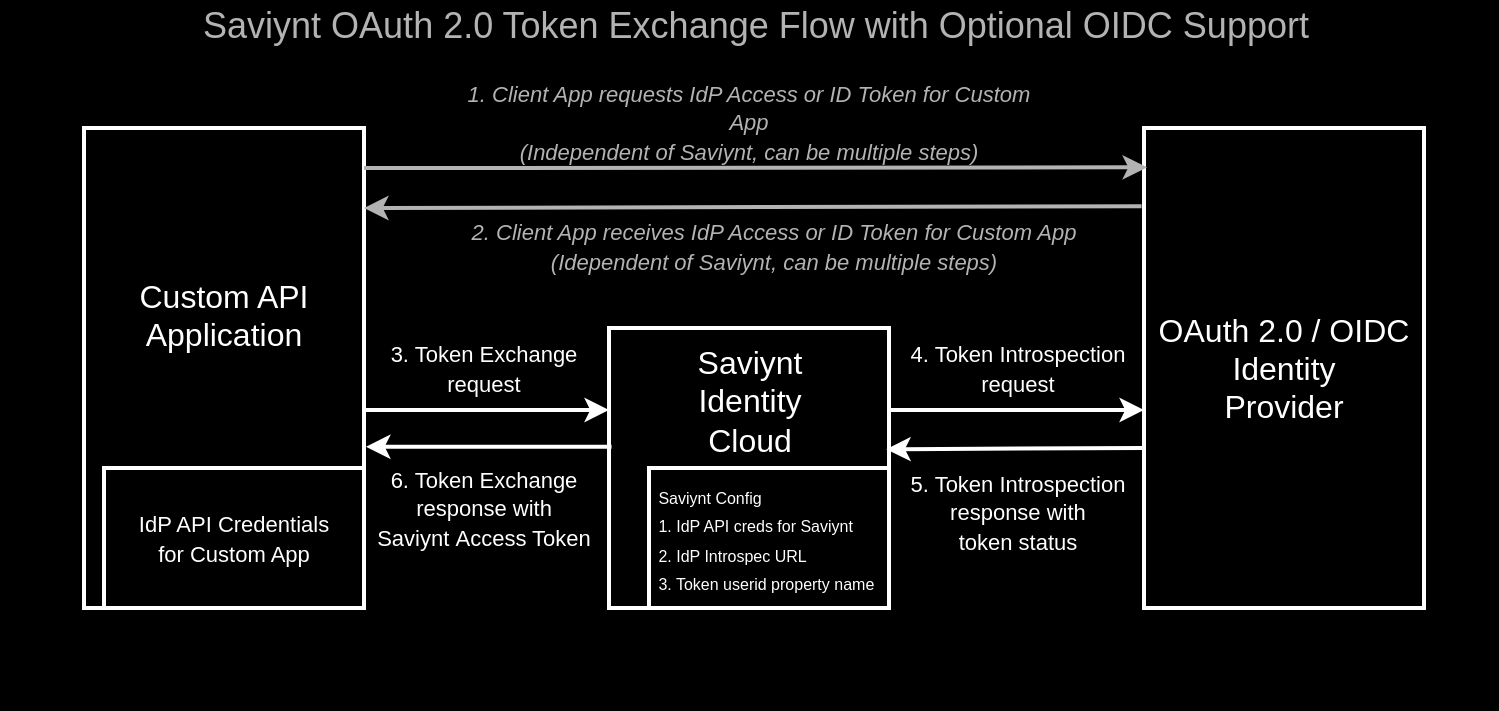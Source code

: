 <mxfile version="25.0.3">
  <diagram name="Page-1" id="RyRk6P8K1K8R1_MZVieJ">
    <mxGraphModel grid="0" page="1" gridSize="10" guides="1" tooltips="1" connect="1" arrows="1" fold="1" pageScale="1" pageWidth="850" pageHeight="1100" background="#000000" math="0" shadow="0">
      <root>
        <mxCell id="0" />
        <mxCell id="1" parent="0" />
        <mxCell id="0aQzvEzoCHNE4vV6AZ6n-25" value="" style="rounded=0;whiteSpace=wrap;html=1;fillColor=#000000;" vertex="1" parent="1">
          <mxGeometry x="69" y="158" width="747" height="332" as="geometry" />
        </mxCell>
        <mxCell id="0aQzvEzoCHNE4vV6AZ6n-2" value="&lt;font style=&quot;font-size: 16px;&quot; color=&quot;#ffffff&quot;&gt;Saviynt&lt;/font&gt;&lt;div&gt;&lt;font style=&quot;font-size: 16px;&quot; color=&quot;#ffffff&quot;&gt;Identity&lt;/font&gt;&lt;/div&gt;&lt;div&gt;&lt;font style=&quot;font-size: 16px;&quot; color=&quot;#ffffff&quot;&gt;Cloud&lt;/font&gt;&lt;/div&gt;&lt;div&gt;&lt;font style=&quot;font-size: 16px;&quot; color=&quot;#ffffff&quot;&gt;&lt;br&gt;&lt;/font&gt;&lt;/div&gt;&lt;div&gt;&lt;font style=&quot;font-size: 16px;&quot; color=&quot;#ffffff&quot;&gt;&lt;br&gt;&lt;/font&gt;&lt;/div&gt;&lt;div&gt;&lt;br&gt;&lt;/div&gt;&lt;div&gt;&lt;br&gt;&lt;/div&gt;" style="rounded=0;whiteSpace=wrap;html=1;strokeWidth=2;fillColor=#000000;strokeColor=#FFFFFF;" vertex="1" parent="1">
          <mxGeometry x="372.5" y="300" width="140" height="140" as="geometry" />
        </mxCell>
        <mxCell id="0aQzvEzoCHNE4vV6AZ6n-3" value="&lt;font color=&quot;#ffffff&quot;&gt;&lt;span style=&quot;font-size: 16px;&quot;&gt;OAuth 2.0 / OIDC&lt;/span&gt;&lt;/font&gt;&lt;div&gt;&lt;font color=&quot;#ffffff&quot;&gt;&lt;span style=&quot;font-size: 16px;&quot;&gt;Identity&lt;/span&gt;&lt;/font&gt;&lt;/div&gt;&lt;div&gt;&lt;font color=&quot;#ffffff&quot;&gt;&lt;span style=&quot;font-size: 16px;&quot;&gt;Provider&lt;/span&gt;&lt;/font&gt;&lt;/div&gt;" style="rounded=0;whiteSpace=wrap;html=1;strokeWidth=2;fillColor=#000000;strokeColor=#FFFFFF;" vertex="1" parent="1">
          <mxGeometry x="640" y="200" width="140" height="240" as="geometry" />
        </mxCell>
        <mxCell id="0aQzvEzoCHNE4vV6AZ6n-5" value="&lt;font color=&quot;#ffffff&quot;&gt;&lt;span style=&quot;font-size: 16px;&quot;&gt;Custom API&lt;/span&gt;&lt;/font&gt;&lt;div&gt;&lt;font color=&quot;#ffffff&quot;&gt;&lt;span style=&quot;font-size: 16px;&quot;&gt;Application&lt;/span&gt;&lt;/font&gt;&lt;/div&gt;&lt;div&gt;&lt;font color=&quot;#ffffff&quot;&gt;&lt;span style=&quot;font-size: 16px;&quot;&gt;&lt;br&gt;&lt;/span&gt;&lt;/font&gt;&lt;/div&gt;&lt;div&gt;&lt;font color=&quot;#ffffff&quot;&gt;&lt;span style=&quot;font-size: 16px;&quot;&gt;&lt;br&gt;&lt;/span&gt;&lt;/font&gt;&lt;/div&gt;&lt;div&gt;&lt;br&gt;&lt;/div&gt;" style="rounded=0;whiteSpace=wrap;html=1;strokeWidth=2;fillColor=#000000;strokeColor=#FFFFFF;" vertex="1" parent="1">
          <mxGeometry x="110" y="200" width="140" height="240" as="geometry" />
        </mxCell>
        <mxCell id="0aQzvEzoCHNE4vV6AZ6n-6" value="&lt;div&gt;&lt;span style=&quot;color: rgb(255, 255, 255); background-color: initial;&quot;&gt;&lt;font style=&quot;font-size: 11px;&quot;&gt;IdP API Credentials&lt;/font&gt;&lt;/span&gt;&lt;/div&gt;&lt;div&gt;&lt;font style=&quot;font-size: 11px;&quot; color=&quot;#ffffff&quot;&gt;for Custom App&lt;/font&gt;&lt;/div&gt;" style="rounded=0;whiteSpace=wrap;html=1;strokeWidth=2;fillColor=#000000;strokeColor=#FFFFFF;" vertex="1" parent="1">
          <mxGeometry x="120" y="370" width="130" height="70" as="geometry" />
        </mxCell>
        <mxCell id="0aQzvEzoCHNE4vV6AZ6n-7" value="" style="endArrow=classic;html=1;rounded=0;entryX=0.011;entryY=0.082;entryDx=0;entryDy=0;strokeColor=#B3B3B3;strokeWidth=2;entryPerimeter=0;" edge="1" parent="1" target="0aQzvEzoCHNE4vV6AZ6n-3">
          <mxGeometry width="50" height="50" relative="1" as="geometry">
            <mxPoint x="250" y="220" as="sourcePoint" />
            <mxPoint x="570" y="440" as="targetPoint" />
          </mxGeometry>
        </mxCell>
        <mxCell id="0aQzvEzoCHNE4vV6AZ6n-8" value="" style="endArrow=classic;html=1;rounded=0;entryX=1;entryY=0.5;entryDx=0;entryDy=0;strokeColor=#B3B3B3;strokeWidth=2;exitX=-0.009;exitY=0.163;exitDx=0;exitDy=0;exitPerimeter=0;" edge="1" parent="1" source="0aQzvEzoCHNE4vV6AZ6n-3">
          <mxGeometry width="50" height="50" relative="1" as="geometry">
            <mxPoint x="630" y="240" as="sourcePoint" />
            <mxPoint x="250" y="240" as="targetPoint" />
          </mxGeometry>
        </mxCell>
        <mxCell id="0aQzvEzoCHNE4vV6AZ6n-11" value="&lt;font color=&quot;#b3b3b3&quot; style=&quot;font-size: 11px;&quot;&gt;&lt;i style=&quot;&quot;&gt;1. Client App requests IdP Access or ID Token for Custom App&lt;/i&gt;&lt;/font&gt;&lt;div&gt;&lt;font style=&quot;&quot;&gt;&lt;font color=&quot;#b3b3b3&quot; style=&quot;font-size: 11px;&quot;&gt;&lt;i style=&quot;&quot;&gt;(Independent of Saviynt, can be multiple steps)&lt;/i&gt;&lt;/font&gt;&lt;/font&gt;&lt;/div&gt;" style="text;strokeColor=none;align=center;fillColor=none;html=1;verticalAlign=middle;whiteSpace=wrap;rounded=0;" vertex="1" parent="1">
          <mxGeometry x="290" y="184" width="305" height="26" as="geometry" />
        </mxCell>
        <mxCell id="0aQzvEzoCHNE4vV6AZ6n-12" value="&lt;font color=&quot;#b3b3b3&quot; style=&quot;font-size: 11px;&quot;&gt;&lt;i style=&quot;&quot;&gt;2. Client App receives IdP Access or ID Token for Custom App (Idependent of Saviynt, can be multiple steps)&lt;/i&gt;&lt;/font&gt;" style="text;strokeColor=none;align=center;fillColor=none;html=1;verticalAlign=middle;whiteSpace=wrap;rounded=0;" vertex="1" parent="1">
          <mxGeometry x="290" y="244" width="330" height="30" as="geometry" />
        </mxCell>
        <mxCell id="0aQzvEzoCHNE4vV6AZ6n-13" value="" style="endArrow=classic;html=1;rounded=0;entryX=0;entryY=0.25;entryDx=0;entryDy=0;strokeColor=#FFFFFF;strokeWidth=2;" edge="1" parent="1">
          <mxGeometry width="50" height="50" relative="1" as="geometry">
            <mxPoint x="250" y="341" as="sourcePoint" />
            <mxPoint x="372.5" y="341" as="targetPoint" />
          </mxGeometry>
        </mxCell>
        <mxCell id="0aQzvEzoCHNE4vV6AZ6n-14" value="&lt;font style=&quot;font-size: 11px;&quot; color=&quot;#ffffff&quot;&gt;3. Token Exchange&lt;/font&gt;&lt;div&gt;&lt;span style=&quot;font-size: 11px; color: rgb(255, 255, 255); background-color: initial;&quot;&gt;request&lt;/span&gt;&lt;/div&gt;" style="text;strokeColor=none;align=center;fillColor=none;html=1;verticalAlign=middle;whiteSpace=wrap;rounded=0;rotation=0;" vertex="1" parent="1">
          <mxGeometry x="240" y="305" width="140" height="30" as="geometry" />
        </mxCell>
        <mxCell id="0aQzvEzoCHNE4vV6AZ6n-16" value="" style="endArrow=classic;html=1;rounded=0;strokeColor=#FFFFFF;strokeWidth=2;" edge="1" parent="1">
          <mxGeometry width="50" height="50" relative="1" as="geometry">
            <mxPoint x="513" y="341" as="sourcePoint" />
            <mxPoint x="640" y="341" as="targetPoint" />
          </mxGeometry>
        </mxCell>
        <mxCell id="0aQzvEzoCHNE4vV6AZ6n-17" value="&lt;font style=&quot;font-size: 11px;&quot; color=&quot;#ffffff&quot;&gt;4. Token Introspection&lt;/font&gt;&lt;div&gt;&lt;font style=&quot;font-size: 11px;&quot; color=&quot;#ffffff&quot;&gt;request&lt;/font&gt;&lt;/div&gt;" style="text;strokeColor=none;align=center;fillColor=none;html=1;verticalAlign=middle;whiteSpace=wrap;rounded=0;rotation=0;" vertex="1" parent="1">
          <mxGeometry x="507" y="305" width="140" height="30" as="geometry" />
        </mxCell>
        <mxCell id="0aQzvEzoCHNE4vV6AZ6n-18" value="&lt;font style=&quot;font-size: 11px;&quot; color=&quot;#ffffff&quot;&gt;5. Token Introspection&lt;/font&gt;&lt;div&gt;&lt;font style=&quot;font-size: 11px;&quot; color=&quot;#ffffff&quot;&gt;response with&lt;/font&gt;&lt;/div&gt;&lt;div&gt;&lt;font style=&quot;font-size: 11px;&quot; color=&quot;#ffffff&quot;&gt;token status&lt;/font&gt;&lt;/div&gt;" style="text;strokeColor=none;align=center;fillColor=none;html=1;verticalAlign=middle;whiteSpace=wrap;rounded=0;rotation=0;" vertex="1" parent="1">
          <mxGeometry x="506.5" y="377" width="140" height="30" as="geometry" />
        </mxCell>
        <mxCell id="0aQzvEzoCHNE4vV6AZ6n-19" value="" style="endArrow=classic;html=1;rounded=0;strokeColor=#FFFFFF;strokeWidth=2;entryX=0.99;entryY=0.433;entryDx=0;entryDy=0;entryPerimeter=0;" edge="1" parent="1" target="0aQzvEzoCHNE4vV6AZ6n-2">
          <mxGeometry width="50" height="50" relative="1" as="geometry">
            <mxPoint x="640" y="360" as="sourcePoint" />
            <mxPoint x="650" y="351" as="targetPoint" />
          </mxGeometry>
        </mxCell>
        <mxCell id="0aQzvEzoCHNE4vV6AZ6n-20" value="&lt;font style=&quot;font-size: 8px;&quot; color=&quot;#ffffff&quot;&gt;&amp;nbsp;Saviynt&amp;nbsp;&lt;font style=&quot;&quot;&gt;Config&lt;/font&gt;&lt;/font&gt;&lt;div&gt;&lt;font style=&quot;font-size: 8px;&quot; color=&quot;#ffffff&quot;&gt;&amp;nbsp;1. IdP API creds for Saviynt&amp;nbsp;&lt;/font&gt;&lt;/div&gt;&lt;div&gt;&lt;font style=&quot;font-size: 8px;&quot; color=&quot;#ffffff&quot;&gt;&amp;nbsp;2. IdP Introspec URL&lt;/font&gt;&lt;/div&gt;&lt;div&gt;&lt;font style=&quot;font-size: 8px;&quot; color=&quot;#ffffff&quot;&gt;&amp;nbsp;3. Token userid property name&lt;/font&gt;&lt;/div&gt;" style="rounded=0;whiteSpace=wrap;html=1;align=left;strokeColor=#FFFFFF;fillColor=#000000;strokeWidth=2;" vertex="1" parent="1">
          <mxGeometry x="392.5" y="370" width="120" height="70" as="geometry" />
        </mxCell>
        <mxCell id="0aQzvEzoCHNE4vV6AZ6n-21" value="" style="endArrow=classic;html=1;rounded=0;entryX=1.007;entryY=0.664;entryDx=0;entryDy=0;strokeColor=#FFFFFF;strokeWidth=2;entryPerimeter=0;exitX=0.009;exitY=0.424;exitDx=0;exitDy=0;exitPerimeter=0;" edge="1" parent="1" source="0aQzvEzoCHNE4vV6AZ6n-2" target="0aQzvEzoCHNE4vV6AZ6n-5">
          <mxGeometry width="50" height="50" relative="1" as="geometry">
            <mxPoint x="370" y="360" as="sourcePoint" />
            <mxPoint x="382.5" y="351" as="targetPoint" />
          </mxGeometry>
        </mxCell>
        <mxCell id="0aQzvEzoCHNE4vV6AZ6n-22" value="&lt;font style=&quot;font-size: 11px;&quot; color=&quot;#ffffff&quot;&gt;6. Token Exchange&lt;/font&gt;&lt;div&gt;&lt;font style=&quot;font-size: 11px;&quot;&gt;&lt;span style=&quot;color: rgb(255, 255, 255); background-color: initial;&quot;&gt;response&amp;nbsp;&lt;/span&gt;&lt;span style=&quot;background-color: initial; color: rgb(255, 255, 255);&quot;&gt;with&lt;/span&gt;&lt;/font&gt;&lt;div&gt;&lt;div&gt;&lt;font style=&quot;font-size: 11px;&quot;&gt;&lt;font color=&quot;#ffffff&quot;&gt;Saviynt&amp;nbsp;&lt;/font&gt;&lt;span style=&quot;color: rgb(255, 255, 255); background-color: initial;&quot;&gt;Access Token&lt;/span&gt;&lt;/font&gt;&lt;/div&gt;&lt;/div&gt;&lt;/div&gt;" style="text;strokeColor=none;align=center;fillColor=none;html=1;verticalAlign=middle;whiteSpace=wrap;rounded=0;rotation=0;" vertex="1" parent="1">
          <mxGeometry x="225" y="375" width="170" height="30" as="geometry" />
        </mxCell>
        <mxCell id="tk6kAQmS5roWvJDRAGc5-1" value="&lt;font style=&quot;font-size: 18px;&quot; color=&quot;#b3b3b3&quot;&gt;Saviynt OAuth 2.0 Token Exchange Flow with Optional OIDC Support&amp;nbsp;&lt;/font&gt;" style="text;strokeColor=none;align=center;fillColor=none;html=1;verticalAlign=middle;whiteSpace=wrap;rounded=0;" vertex="1" parent="1">
          <mxGeometry x="164" y="136" width="569" height="26" as="geometry" />
        </mxCell>
      </root>
    </mxGraphModel>
  </diagram>
</mxfile>
